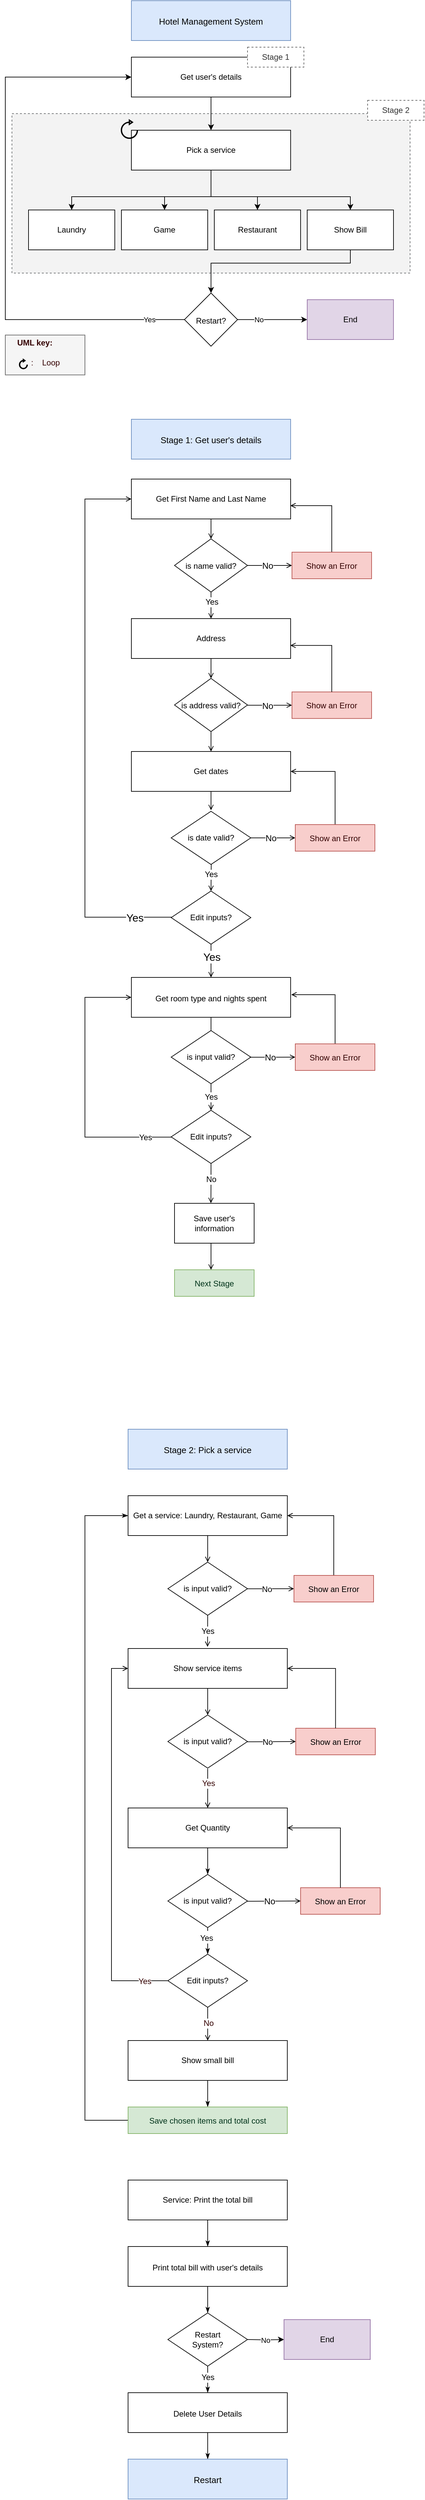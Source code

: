 <mxfile version="20.7.4" type="device" pages="3"><diagram id="noBiFy3wOc1JuXyiB70l" name="Page-1"><mxGraphModel dx="2220" dy="1468" grid="1" gridSize="10" guides="1" tooltips="1" connect="1" arrows="1" fold="1" page="1" pageScale="1" pageWidth="850" pageHeight="1100" math="0" shadow="0"><root><mxCell id="0"/><mxCell id="1" parent="0"/><mxCell id="cH7AWFVXMHexku1K2pnK-41" value="" style="rounded=0;whiteSpace=wrap;html=1;fontSize=16;dashed=1;fillColor=#eeeeee;strokeWidth=1;perimeterSpacing=2;strokeColor=#36393d;opacity=70;" parent="1" vertex="1"><mxGeometry x="130" y="240" width="600" height="240" as="geometry"/></mxCell><mxCell id="cH7AWFVXMHexku1K2pnK-3" value="" style="edgeStyle=orthogonalEdgeStyle;rounded=0;orthogonalLoop=1;jettySize=auto;html=1;" parent="1" source="cH7AWFVXMHexku1K2pnK-1" target="cH7AWFVXMHexku1K2pnK-2" edge="1"><mxGeometry relative="1" as="geometry"/></mxCell><mxCell id="cH7AWFVXMHexku1K2pnK-1" value="Get user's details" style="whiteSpace=wrap;html=1;rounded=1;arcSize=0;" parent="1" vertex="1"><mxGeometry x="310" y="155" width="240" height="60" as="geometry"/></mxCell><mxCell id="cH7AWFVXMHexku1K2pnK-8" value="" style="edgeStyle=orthogonalEdgeStyle;rounded=0;orthogonalLoop=1;jettySize=auto;html=1;" parent="1" source="cH7AWFVXMHexku1K2pnK-2" target="cH7AWFVXMHexku1K2pnK-6" edge="1"><mxGeometry relative="1" as="geometry"><Array as="points"><mxPoint x="430" y="365"/><mxPoint x="500" y="365"/></Array></mxGeometry></mxCell><mxCell id="cH7AWFVXMHexku1K2pnK-9" style="edgeStyle=orthogonalEdgeStyle;rounded=0;orthogonalLoop=1;jettySize=auto;html=1;entryX=0.5;entryY=0;entryDx=0;entryDy=0;" parent="1" source="cH7AWFVXMHexku1K2pnK-2" target="cH7AWFVXMHexku1K2pnK-5" edge="1"><mxGeometry relative="1" as="geometry"><Array as="points"><mxPoint x="430" y="365"/><mxPoint x="360" y="365"/></Array></mxGeometry></mxCell><mxCell id="cH7AWFVXMHexku1K2pnK-10" style="edgeStyle=orthogonalEdgeStyle;rounded=0;orthogonalLoop=1;jettySize=auto;html=1;" parent="1" source="cH7AWFVXMHexku1K2pnK-2" target="cH7AWFVXMHexku1K2pnK-4" edge="1"><mxGeometry relative="1" as="geometry"><Array as="points"><mxPoint x="430" y="365"/><mxPoint x="220" y="365"/></Array></mxGeometry></mxCell><mxCell id="cH7AWFVXMHexku1K2pnK-11" style="edgeStyle=orthogonalEdgeStyle;rounded=0;orthogonalLoop=1;jettySize=auto;html=1;entryX=0.5;entryY=0;entryDx=0;entryDy=0;" parent="1" source="cH7AWFVXMHexku1K2pnK-2" target="cH7AWFVXMHexku1K2pnK-7" edge="1"><mxGeometry relative="1" as="geometry"><Array as="points"><mxPoint x="430" y="365"/><mxPoint x="640" y="365"/></Array></mxGeometry></mxCell><mxCell id="cH7AWFVXMHexku1K2pnK-2" value="Pick a service" style="whiteSpace=wrap;html=1;rounded=1;arcSize=0;" parent="1" vertex="1"><mxGeometry x="310" y="265" width="240" height="60" as="geometry"/></mxCell><mxCell id="cH7AWFVXMHexku1K2pnK-4" value="Laundry" style="whiteSpace=wrap;html=1;rounded=1;arcSize=0;" parent="1" vertex="1"><mxGeometry x="155" y="385" width="130" height="60" as="geometry"/></mxCell><mxCell id="cH7AWFVXMHexku1K2pnK-5" value="Game" style="whiteSpace=wrap;html=1;rounded=1;arcSize=0;" parent="1" vertex="1"><mxGeometry x="295" y="385" width="130" height="60" as="geometry"/></mxCell><mxCell id="cH7AWFVXMHexku1K2pnK-6" value="Restaurant" style="whiteSpace=wrap;html=1;rounded=1;arcSize=0;" parent="1" vertex="1"><mxGeometry x="435" y="385" width="130" height="60" as="geometry"/></mxCell><mxCell id="cH7AWFVXMHexku1K2pnK-7" value="Show Bill" style="whiteSpace=wrap;html=1;rounded=1;arcSize=0;" parent="1" vertex="1"><mxGeometry x="575" y="385" width="130" height="60" as="geometry"/></mxCell><mxCell id="cH7AWFVXMHexku1K2pnK-22" style="edgeStyle=orthogonalEdgeStyle;rounded=0;orthogonalLoop=1;jettySize=auto;html=1;exitX=0.5;exitY=1;exitDx=0;exitDy=0;entryX=0.5;entryY=0;entryDx=0;entryDy=0;" parent="1" source="cH7AWFVXMHexku1K2pnK-7" target="cH7AWFVXMHexku1K2pnK-23" edge="1"><mxGeometry relative="1" as="geometry"><mxPoint x="640" y="465" as="sourcePoint"/><mxPoint x="430" y="485" as="targetPoint"/><Array as="points"><mxPoint x="640" y="465"/><mxPoint x="430" y="465"/></Array></mxGeometry></mxCell><mxCell id="cH7AWFVXMHexku1K2pnK-29" style="edgeStyle=orthogonalEdgeStyle;rounded=0;orthogonalLoop=1;jettySize=auto;html=1;entryX=0;entryY=0.5;entryDx=0;entryDy=0;" parent="1" source="cH7AWFVXMHexku1K2pnK-23" target="cH7AWFVXMHexku1K2pnK-1" edge="1"><mxGeometry relative="1" as="geometry"><Array as="points"><mxPoint x="120" y="550"/><mxPoint x="120" y="185"/></Array></mxGeometry></mxCell><mxCell id="cH7AWFVXMHexku1K2pnK-30" value="Yes" style="edgeLabel;html=1;align=center;verticalAlign=middle;resizable=0;points=[];" parent="cH7AWFVXMHexku1K2pnK-29" vertex="1" connectable="0"><mxGeometry x="-0.743" relative="1" as="geometry"><mxPoint x="53" as="offset"/></mxGeometry></mxCell><mxCell id="cH7AWFVXMHexku1K2pnK-31" style="edgeStyle=orthogonalEdgeStyle;rounded=0;orthogonalLoop=1;jettySize=auto;html=1;entryX=0;entryY=0.5;entryDx=0;entryDy=0;" parent="1" source="cH7AWFVXMHexku1K2pnK-23" target="cH7AWFVXMHexku1K2pnK-32" edge="1"><mxGeometry relative="1" as="geometry"><mxPoint x="540" y="525" as="targetPoint"/></mxGeometry></mxCell><mxCell id="cH7AWFVXMHexku1K2pnK-33" value="No" style="edgeLabel;html=1;align=center;verticalAlign=middle;resizable=0;points=[];" parent="cH7AWFVXMHexku1K2pnK-31" vertex="1" connectable="0"><mxGeometry x="-0.4" y="1" relative="1" as="geometry"><mxPoint y="1" as="offset"/></mxGeometry></mxCell><mxCell id="cH7AWFVXMHexku1K2pnK-23" value="&lt;span style=&quot;font-size: 12px;&quot;&gt;Restart?&lt;/span&gt;" style="rhombus;whiteSpace=wrap;html=1;fontSize=16;" parent="1" vertex="1"><mxGeometry x="390" y="510" width="80" height="80" as="geometry"/></mxCell><mxCell id="cH7AWFVXMHexku1K2pnK-32" value="End" style="whiteSpace=wrap;html=1;rounded=1;arcSize=0;fillColor=#e1d5e7;strokeColor=#9673a6;" parent="1" vertex="1"><mxGeometry x="575" y="520" width="130" height="60" as="geometry"/></mxCell><mxCell id="cH7AWFVXMHexku1K2pnK-39" value="&lt;font style=&quot;font-size: 13px;&quot;&gt;Hotel Management System&lt;/font&gt;" style="rounded=0;whiteSpace=wrap;html=1;fontSize=16;fillColor=#dae8fc;strokeColor=#6c8ebf;" parent="1" vertex="1"><mxGeometry x="310" y="70" width="240" height="60" as="geometry"/></mxCell><mxCell id="cH7AWFVXMHexku1K2pnK-42" value="" style="html=1;verticalLabelPosition=bottom;align=center;labelBackgroundColor=#ffffff;verticalAlign=top;strokeWidth=2;strokeColor=#000000;shadow=0;dashed=0;shape=mxgraph.ios7.icons.reload;fontSize=16;" parent="1" vertex="1"><mxGeometry x="295" y="250" width="24" height="27" as="geometry"/></mxCell><mxCell id="cH7AWFVXMHexku1K2pnK-46" value="&lt;font style=&quot;font-size: 13px;&quot;&gt;Stage 1: Get user's details&lt;/font&gt;" style="rounded=0;whiteSpace=wrap;html=1;fontSize=16;fillColor=#dae8fc;strokeColor=#6c8ebf;" parent="1" vertex="1"><mxGeometry x="310" y="700" width="240" height="60" as="geometry"/></mxCell><mxCell id="cH7AWFVXMHexku1K2pnK-48" style="edgeStyle=elbowEdgeStyle;rounded=0;orthogonalLoop=1;jettySize=auto;html=1;fontSize=13;endArrow=open;sourcePerimeterSpacing=8;targetPerimeterSpacing=8;exitX=0.5;exitY=1;exitDx=0;exitDy=0;entryX=0.5;entryY=0;entryDx=0;entryDy=0;" parent="1" source="cH7AWFVXMHexku1K2pnK-47" target="cH7AWFVXMHexku1K2pnK-49" edge="1"><mxGeometry relative="1" as="geometry"><mxPoint x="430" y="900" as="targetPoint"/></mxGeometry></mxCell><mxCell id="cH7AWFVXMHexku1K2pnK-47" value="Get First Name and Last Name" style="whiteSpace=wrap;html=1;rounded=1;arcSize=0;" parent="1" vertex="1"><mxGeometry x="310" y="790" width="240" height="60" as="geometry"/></mxCell><mxCell id="cH7AWFVXMHexku1K2pnK-51" value="" style="edgeStyle=elbowEdgeStyle;rounded=0;orthogonalLoop=1;jettySize=auto;html=1;fontSize=13;endArrow=open;sourcePerimeterSpacing=8;targetPerimeterSpacing=8;exitX=1;exitY=0.5;exitDx=0;exitDy=0;entryX=0;entryY=0.5;entryDx=0;entryDy=0;" parent="1" source="cH7AWFVXMHexku1K2pnK-49" target="cH7AWFVXMHexku1K2pnK-50" edge="1"><mxGeometry relative="1" as="geometry"/></mxCell><mxCell id="cH7AWFVXMHexku1K2pnK-53" value="No" style="edgeLabel;html=1;align=center;verticalAlign=middle;resizable=0;points=[];fontSize=13;" parent="cH7AWFVXMHexku1K2pnK-51" vertex="1" connectable="0"><mxGeometry x="-0.387" y="1" relative="1" as="geometry"><mxPoint x="9" y="1" as="offset"/></mxGeometry></mxCell><mxCell id="MAX-ZRn-xti0vULISMVj-11" style="edgeStyle=elbowEdgeStyle;rounded=0;orthogonalLoop=1;jettySize=auto;elbow=vertical;html=1;entryX=0.5;entryY=0;entryDx=0;entryDy=0;shadow=0;strokeColor=default;fontSize=12;fontColor=#000000;endArrow=open;sourcePerimeterSpacing=8;targetPerimeterSpacing=8;exitX=0.5;exitY=0.75;exitDx=0;exitDy=0;exitPerimeter=0;" parent="1" source="cH7AWFVXMHexku1K2pnK-49" target="MAX-ZRn-xti0vULISMVj-6" edge="1"><mxGeometry relative="1" as="geometry"/></mxCell><mxCell id="MAX-ZRn-xti0vULISMVj-12" value="Yes" style="edgeLabel;html=1;align=center;verticalAlign=middle;resizable=0;points=[];fontSize=12;fontColor=#000000;" parent="MAX-ZRn-xti0vULISMVj-11" vertex="1" connectable="0"><mxGeometry x="0.173" y="1" relative="1" as="geometry"><mxPoint as="offset"/></mxGeometry></mxCell><mxCell id="cH7AWFVXMHexku1K2pnK-49" value="&lt;font style=&quot;font-size: 12px;&quot;&gt;is name valid?&lt;/font&gt;" style="rhombus;whiteSpace=wrap;html=1;strokeColor=#000000;strokeWidth=1;fontSize=13;" parent="1" vertex="1"><mxGeometry x="375" y="880" width="110" height="80" as="geometry"/></mxCell><mxCell id="3UcMdatL1dbNNVuchRci-6" style="edgeStyle=elbowEdgeStyle;rounded=0;orthogonalLoop=1;jettySize=auto;html=1;fontSize=12;endArrow=open;sourcePerimeterSpacing=8;targetPerimeterSpacing=8;exitX=0.5;exitY=0;exitDx=0;exitDy=0;entryX=0.998;entryY=0.661;entryDx=0;entryDy=0;entryPerimeter=0;elbow=vertical;" parent="1" source="cH7AWFVXMHexku1K2pnK-50" target="cH7AWFVXMHexku1K2pnK-47" edge="1"><mxGeometry relative="1" as="geometry"><mxPoint x="550" y="810" as="targetPoint"/><Array as="points"><mxPoint x="580" y="830"/></Array></mxGeometry></mxCell><mxCell id="cH7AWFVXMHexku1K2pnK-50" value="&lt;span style=&quot;font-size: 12px;&quot;&gt;&lt;font color=&quot;#330000&quot;&gt;Show an Error&lt;/font&gt;&lt;/span&gt;" style="whiteSpace=wrap;html=1;fontSize=13;strokeColor=#b85450;strokeWidth=1;fillColor=#f8cecc;" parent="1" vertex="1"><mxGeometry x="552" y="900" width="120" height="40" as="geometry"/></mxCell><mxCell id="cH7AWFVXMHexku1K2pnK-59" value="" style="edgeStyle=elbowEdgeStyle;rounded=0;orthogonalLoop=1;jettySize=auto;html=1;fontSize=13;endArrow=open;sourcePerimeterSpacing=8;targetPerimeterSpacing=8;exitX=0.5;exitY=1;exitDx=0;exitDy=0;entryX=0.504;entryY=-0.021;entryDx=0;entryDy=0;entryPerimeter=0;" parent="1" source="cH7AWFVXMHexku1K2pnK-57" target="cH7AWFVXMHexku1K2pnK-62" edge="1"><mxGeometry relative="1" as="geometry"><mxPoint x="430" y="1280" as="targetPoint"/></mxGeometry></mxCell><mxCell id="cH7AWFVXMHexku1K2pnK-57" value="Get dates" style="whiteSpace=wrap;html=1;rounded=1;arcSize=0;" parent="1" vertex="1"><mxGeometry x="310" y="1200" width="240" height="60" as="geometry"/></mxCell><mxCell id="cH7AWFVXMHexku1K2pnK-77" value="" style="edgeStyle=elbowEdgeStyle;rounded=0;orthogonalLoop=1;jettySize=auto;html=1;fontSize=12;endArrow=open;sourcePerimeterSpacing=8;targetPerimeterSpacing=8;exitX=0.503;exitY=0.982;exitDx=0;exitDy=0;exitPerimeter=0;" parent="1" source="cH7AWFVXMHexku1K2pnK-62" edge="1"><mxGeometry relative="1" as="geometry"><mxPoint x="430" y="1410" as="targetPoint"/></mxGeometry></mxCell><mxCell id="cH7AWFVXMHexku1K2pnK-78" value="Yes" style="edgeLabel;html=1;align=center;verticalAlign=middle;resizable=0;points=[];fontSize=12;" parent="cH7AWFVXMHexku1K2pnK-77" vertex="1" connectable="0"><mxGeometry x="-0.451" y="1" relative="1" as="geometry"><mxPoint x="-1" y="5" as="offset"/></mxGeometry></mxCell><mxCell id="cH7AWFVXMHexku1K2pnK-62" value="is date valid?" style="rhombus;whiteSpace=wrap;html=1;strokeColor=#000000;strokeWidth=1;fontSize=12;" parent="1" vertex="1"><mxGeometry x="370" y="1290" width="120" height="80" as="geometry"/></mxCell><mxCell id="cH7AWFVXMHexku1K2pnK-64" value="" style="edgeStyle=elbowEdgeStyle;rounded=0;orthogonalLoop=1;jettySize=auto;html=1;fontSize=13;endArrow=open;sourcePerimeterSpacing=8;targetPerimeterSpacing=8;exitX=1;exitY=0.5;exitDx=0;exitDy=0;entryX=0;entryY=0.5;entryDx=0;entryDy=0;" parent="1" source="cH7AWFVXMHexku1K2pnK-62" edge="1"><mxGeometry relative="1" as="geometry"><mxPoint x="490" y="1330" as="sourcePoint"/><mxPoint x="557.0" y="1330" as="targetPoint"/></mxGeometry></mxCell><mxCell id="cH7AWFVXMHexku1K2pnK-65" value="No" style="edgeLabel;html=1;align=center;verticalAlign=middle;resizable=0;points=[];fontSize=13;" parent="cH7AWFVXMHexku1K2pnK-64" vertex="1" connectable="0"><mxGeometry x="-0.387" y="1" relative="1" as="geometry"><mxPoint x="9" y="1" as="offset"/></mxGeometry></mxCell><mxCell id="cH7AWFVXMHexku1K2pnK-74" style="edgeStyle=elbowEdgeStyle;rounded=0;orthogonalLoop=1;jettySize=auto;html=1;entryX=1;entryY=0.5;entryDx=0;entryDy=0;fontSize=12;endArrow=open;sourcePerimeterSpacing=8;targetPerimeterSpacing=8;exitX=0.5;exitY=0;exitDx=0;exitDy=0;elbow=vertical;" parent="1" source="cH7AWFVXMHexku1K2pnK-66" target="cH7AWFVXMHexku1K2pnK-57" edge="1"><mxGeometry relative="1" as="geometry"><mxPoint x="612.72" y="1289.56" as="sourcePoint"/><mxPoint x="550" y="1217" as="targetPoint"/><Array as="points"><mxPoint x="590" y="1230"/></Array></mxGeometry></mxCell><mxCell id="cH7AWFVXMHexku1K2pnK-66" value="&lt;span style=&quot;font-size: 12px;&quot;&gt;&lt;font color=&quot;#330000&quot;&gt;Show an Error&lt;/font&gt;&lt;/span&gt;" style="whiteSpace=wrap;html=1;fontSize=13;strokeColor=#b85450;strokeWidth=1;fillColor=#f8cecc;" parent="1" vertex="1"><mxGeometry x="557" y="1310" width="120" height="40" as="geometry"/></mxCell><mxCell id="3UcMdatL1dbNNVuchRci-3" value="Yes" style="edgeStyle=none;curved=1;rounded=0;orthogonalLoop=1;jettySize=auto;html=1;fontSize=12;endArrow=open;targetPerimeterSpacing=8;exitX=0.5;exitY=1;exitDx=0;exitDy=0;startArrow=none;" parent="1" edge="1"><mxGeometry relative="1" as="geometry"><mxPoint x="430" y="1740" as="targetPoint"/><mxPoint x="430" y="1700" as="sourcePoint"/></mxGeometry></mxCell><mxCell id="cH7AWFVXMHexku1K2pnK-76" value="&lt;font style=&quot;font-size: 12px;&quot;&gt;Get room type and&amp;nbsp;&lt;/font&gt;&lt;span style=&quot;font-size: 12px;&quot;&gt;nights spent&lt;/span&gt;" style="whiteSpace=wrap;html=1;strokeColor=#000000;strokeWidth=1;fontSize=16;" parent="1" vertex="1"><mxGeometry x="310" y="1540" width="240" height="60" as="geometry"/></mxCell><mxCell id="3UcMdatL1dbNNVuchRci-4" style="edgeStyle=orthogonalEdgeStyle;rounded=0;orthogonalLoop=1;jettySize=auto;html=1;fontSize=12;endArrow=open;sourcePerimeterSpacing=8;targetPerimeterSpacing=8;entryX=0;entryY=0.5;entryDx=0;entryDy=0;exitX=0.016;exitY=0.505;exitDx=0;exitDy=0;exitPerimeter=0;" parent="1" source="3UcMdatL1dbNNVuchRci-1" target="cH7AWFVXMHexku1K2pnK-76" edge="1"><mxGeometry relative="1" as="geometry"><mxPoint x="310" y="930" as="targetPoint"/><Array as="points"><mxPoint x="240" y="1780"/><mxPoint x="240" y="1570"/></Array></mxGeometry></mxCell><mxCell id="3UcMdatL1dbNNVuchRci-5" value="Yes" style="edgeLabel;html=1;align=center;verticalAlign=middle;resizable=0;points=[];fontSize=12;" parent="3UcMdatL1dbNNVuchRci-4" vertex="1" connectable="0"><mxGeometry x="-0.881" y="-2" relative="1" as="geometry"><mxPoint x="-17" y="2" as="offset"/></mxGeometry></mxCell><mxCell id="MAX-ZRn-xti0vULISMVj-1" style="edgeStyle=elbowEdgeStyle;rounded=0;orthogonalLoop=1;jettySize=auto;elbow=vertical;html=1;fontSize=12;fontColor=#000000;endArrow=open;sourcePerimeterSpacing=8;targetPerimeterSpacing=8;exitX=0.5;exitY=1;exitDx=0;exitDy=0;entryX=0.457;entryY=-0.005;entryDx=0;entryDy=0;entryPerimeter=0;" parent="1" source="3UcMdatL1dbNNVuchRci-1" target="MAX-ZRn-xti0vULISMVj-3" edge="1"><mxGeometry relative="1" as="geometry"><mxPoint x="430" y="1710" as="targetPoint"/></mxGeometry></mxCell><mxCell id="MAX-ZRn-xti0vULISMVj-4" value="No" style="edgeLabel;html=1;align=center;verticalAlign=middle;resizable=0;points=[];fontSize=12;fontColor=#000000;" parent="MAX-ZRn-xti0vULISMVj-1" vertex="1" connectable="0"><mxGeometry x="-0.201" relative="1" as="geometry"><mxPoint as="offset"/></mxGeometry></mxCell><mxCell id="3UcMdatL1dbNNVuchRci-1" value="Edit inputs?" style="rhombus;whiteSpace=wrap;html=1;strokeColor=#000000;strokeWidth=1;fontSize=12;" parent="1" vertex="1"><mxGeometry x="370" y="1740" width="120" height="80" as="geometry"/></mxCell><mxCell id="3UcMdatL1dbNNVuchRci-7" value="&lt;font style=&quot;font-size: 13px;&quot;&gt;Stage 2: Pick a service&lt;/font&gt;" style="rounded=0;whiteSpace=wrap;html=1;fontSize=16;fillColor=#dae8fc;strokeColor=#6c8ebf;" parent="1" vertex="1"><mxGeometry x="305" y="2220" width="240" height="60" as="geometry"/></mxCell><mxCell id="3UcMdatL1dbNNVuchRci-32" style="edgeStyle=elbowEdgeStyle;rounded=0;orthogonalLoop=1;jettySize=auto;elbow=vertical;html=1;entryX=0.5;entryY=0;entryDx=0;entryDy=0;fontSize=12;fontColor=#330000;endArrow=open;sourcePerimeterSpacing=8;targetPerimeterSpacing=8;exitX=0.5;exitY=0.5;exitDx=0;exitDy=0;exitPerimeter=0;" parent="1" source="3UcMdatL1dbNNVuchRci-8" target="3UcMdatL1dbNNVuchRci-29" edge="1"><mxGeometry relative="1" as="geometry"/></mxCell><mxCell id="3UcMdatL1dbNNVuchRci-8" value="Get a service: Laundry, Restaurant, Game" style="whiteSpace=wrap;html=1;rounded=1;arcSize=0;" parent="1" vertex="1"><mxGeometry x="305" y="2320" width="240" height="60" as="geometry"/></mxCell><mxCell id="3UcMdatL1dbNNVuchRci-12" value="" style="edgeStyle=elbowEdgeStyle;rounded=0;orthogonalLoop=1;jettySize=auto;html=1;fontSize=13;endArrow=open;sourcePerimeterSpacing=8;targetPerimeterSpacing=8;entryX=0;entryY=0.5;entryDx=0;entryDy=0;elbow=vertical;exitX=0.979;exitY=0.502;exitDx=0;exitDy=0;exitPerimeter=0;" parent="1" source="3UcMdatL1dbNNVuchRci-29" target="3UcMdatL1dbNNVuchRci-14" edge="1"><mxGeometry relative="1" as="geometry"><mxPoint x="500" y="2460" as="sourcePoint"/></mxGeometry></mxCell><mxCell id="3UcMdatL1dbNNVuchRci-13" value="&lt;font style=&quot;font-size: 12px;&quot;&gt;No&lt;/font&gt;" style="edgeLabel;html=1;align=center;verticalAlign=middle;resizable=0;points=[];fontSize=13;" parent="3UcMdatL1dbNNVuchRci-12" vertex="1" connectable="0"><mxGeometry x="-0.387" y="1" relative="1" as="geometry"><mxPoint x="9" y="1" as="offset"/></mxGeometry></mxCell><mxCell id="3UcMdatL1dbNNVuchRci-15" style="edgeStyle=elbowEdgeStyle;rounded=0;orthogonalLoop=1;jettySize=auto;html=1;fontSize=12;endArrow=open;sourcePerimeterSpacing=8;targetPerimeterSpacing=8;elbow=vertical;entryX=1;entryY=0.5;entryDx=0;entryDy=0;exitX=0.5;exitY=0;exitDx=0;exitDy=0;" parent="1" source="3UcMdatL1dbNNVuchRci-14" edge="1"><mxGeometry relative="1" as="geometry"><mxPoint x="545" y="2350" as="targetPoint"/><Array as="points"><mxPoint x="600" y="2350"/><mxPoint x="627" y="2350"/></Array></mxGeometry></mxCell><mxCell id="3UcMdatL1dbNNVuchRci-14" value="&lt;span style=&quot;font-size: 12px;&quot;&gt;Show an Error&lt;/span&gt;" style="whiteSpace=wrap;html=1;fontSize=13;strokeColor=#b85450;strokeWidth=1;fillColor=#f8cecc;" parent="1" vertex="1"><mxGeometry x="555" y="2440" width="120" height="40" as="geometry"/></mxCell><mxCell id="3UcMdatL1dbNNVuchRci-20" value="is input valid?" style="rhombus;whiteSpace=wrap;html=1;strokeColor=#000000;strokeWidth=1;fontSize=12;" parent="1" vertex="1"><mxGeometry x="370" y="1620" width="120" height="80" as="geometry"/></mxCell><mxCell id="3UcMdatL1dbNNVuchRci-21" value="" style="edgeStyle=none;curved=1;rounded=0;orthogonalLoop=1;jettySize=auto;html=1;entryX=0.5;entryY=0;entryDx=0;entryDy=0;fontSize=12;endArrow=none;sourcePerimeterSpacing=8;exitX=0.5;exitY=1;exitDx=0;exitDy=0;" parent="1" source="cH7AWFVXMHexku1K2pnK-76" edge="1"><mxGeometry relative="1" as="geometry"><mxPoint x="430" y="1600" as="sourcePoint"/><mxPoint x="430" y="1620" as="targetPoint"/></mxGeometry></mxCell><mxCell id="3UcMdatL1dbNNVuchRci-22" value="" style="edgeStyle=elbowEdgeStyle;rounded=0;orthogonalLoop=1;jettySize=auto;html=1;fontSize=13;endArrow=open;sourcePerimeterSpacing=8;targetPerimeterSpacing=8;exitX=0.986;exitY=0.501;exitDx=0;exitDy=0;entryX=0;entryY=0.5;entryDx=0;entryDy=0;exitPerimeter=0;" parent="1" edge="1"><mxGeometry relative="1" as="geometry"><mxPoint x="488.32" y="1660.08" as="sourcePoint"/><mxPoint x="557" y="1660" as="targetPoint"/></mxGeometry></mxCell><mxCell id="3UcMdatL1dbNNVuchRci-23" value="No" style="edgeLabel;html=1;align=center;verticalAlign=middle;resizable=0;points=[];fontSize=13;" parent="3UcMdatL1dbNNVuchRci-22" vertex="1" connectable="0"><mxGeometry x="-0.387" y="1" relative="1" as="geometry"><mxPoint x="9" y="1" as="offset"/></mxGeometry></mxCell><mxCell id="3UcMdatL1dbNNVuchRci-24" style="edgeStyle=elbowEdgeStyle;rounded=0;orthogonalLoop=1;jettySize=auto;html=1;entryX=1.004;entryY=0.427;entryDx=0;entryDy=0;fontSize=12;endArrow=open;sourcePerimeterSpacing=8;targetPerimeterSpacing=8;exitX=0.5;exitY=0;exitDx=0;exitDy=0;elbow=vertical;entryPerimeter=0;" parent="1" source="3UcMdatL1dbNNVuchRci-25" target="cH7AWFVXMHexku1K2pnK-76" edge="1"><mxGeometry relative="1" as="geometry"><mxPoint x="612.72" y="1619.56" as="sourcePoint"/><mxPoint x="550" y="1560" as="targetPoint"/><Array as="points"><mxPoint x="570" y="1566"/><mxPoint x="570" y="1560"/><mxPoint x="590" y="1560"/></Array></mxGeometry></mxCell><mxCell id="3UcMdatL1dbNNVuchRci-25" value="&lt;span style=&quot;font-size: 12px;&quot;&gt;&lt;font color=&quot;#330000&quot;&gt;Show an Error&lt;/font&gt;&lt;/span&gt;" style="whiteSpace=wrap;html=1;fontSize=13;strokeColor=#b85450;strokeWidth=1;fillColor=#f8cecc;" parent="1" vertex="1"><mxGeometry x="557" y="1640" width="120" height="40" as="geometry"/></mxCell><mxCell id="3UcMdatL1dbNNVuchRci-28" value="&lt;span style=&quot;font-size: 12px;&quot;&gt;&lt;font color=&quot;#00331a&quot;&gt;Next Stage&lt;/font&gt;&lt;/span&gt;" style="whiteSpace=wrap;html=1;fontSize=13;strokeColor=#82b366;strokeWidth=1;fillColor=#d5e8d4;" parent="1" vertex="1"><mxGeometry x="375" y="1980" width="120" height="40" as="geometry"/></mxCell><mxCell id="3UcMdatL1dbNNVuchRci-29" value="is input valid?" style="rhombus;whiteSpace=wrap;html=1;strokeColor=#000000;strokeWidth=1;fontSize=12;" parent="1" vertex="1"><mxGeometry x="365" y="2420" width="120" height="80" as="geometry"/></mxCell><mxCell id="3UcMdatL1dbNNVuchRci-30" value="Yes" style="edgeStyle=none;curved=1;rounded=0;orthogonalLoop=1;jettySize=auto;html=1;entryX=0.499;entryY=-0.041;entryDx=0;entryDy=0;fontSize=12;endArrow=open;targetPerimeterSpacing=8;exitX=0.5;exitY=1;exitDx=0;exitDy=0;startArrow=none;entryPerimeter=0;" parent="1" source="3UcMdatL1dbNNVuchRci-29" target="3UcMdatL1dbNNVuchRci-40" edge="1"><mxGeometry relative="1" as="geometry"><mxPoint x="425" y="2500" as="sourcePoint"/><mxPoint x="425" y="2550" as="targetPoint"/></mxGeometry></mxCell><mxCell id="3UcMdatL1dbNNVuchRci-45" style="edgeStyle=elbowEdgeStyle;rounded=0;orthogonalLoop=1;jettySize=auto;elbow=vertical;html=1;entryX=0.5;entryY=0;entryDx=0;entryDy=0;fontSize=12;fontColor=#330000;endArrow=open;sourcePerimeterSpacing=8;targetPerimeterSpacing=8;exitX=0.5;exitY=0.667;exitDx=0;exitDy=0;exitPerimeter=0;" parent="1" source="3UcMdatL1dbNNVuchRci-40" target="3UcMdatL1dbNNVuchRci-41" edge="1"><mxGeometry relative="1" as="geometry"/></mxCell><mxCell id="3UcMdatL1dbNNVuchRci-40" value="Show service items" style="whiteSpace=wrap;html=1;rounded=1;arcSize=0;" parent="1" vertex="1"><mxGeometry x="305" y="2550" width="240" height="60" as="geometry"/></mxCell><mxCell id="3UcMdatL1dbNNVuchRci-61" style="edgeStyle=elbowEdgeStyle;rounded=0;orthogonalLoop=1;jettySize=auto;elbow=vertical;html=1;fontSize=12;fontColor=#330000;endArrow=open;sourcePerimeterSpacing=8;targetPerimeterSpacing=8;exitX=0.5;exitY=1.012;exitDx=0;exitDy=0;exitPerimeter=0;" parent="1" source="3UcMdatL1dbNNVuchRci-41" edge="1"><mxGeometry relative="1" as="geometry"><mxPoint x="425" y="2790" as="targetPoint"/></mxGeometry></mxCell><mxCell id="3UcMdatL1dbNNVuchRci-62" value="Yes" style="edgeLabel;html=1;align=center;verticalAlign=middle;resizable=0;points=[];fontSize=12;fontColor=#330000;" parent="3UcMdatL1dbNNVuchRci-61" vertex="1" connectable="0"><mxGeometry x="-0.264" y="1" relative="1" as="geometry"><mxPoint as="offset"/></mxGeometry></mxCell><mxCell id="3UcMdatL1dbNNVuchRci-41" value="is input valid?" style="rhombus;whiteSpace=wrap;html=1;strokeColor=#000000;strokeWidth=1;fontSize=12;" parent="1" vertex="1"><mxGeometry x="365" y="2650" width="120" height="80" as="geometry"/></mxCell><mxCell id="3UcMdatL1dbNNVuchRci-46" value="&lt;span style=&quot;font-size: 12px;&quot;&gt;Show an Error&lt;/span&gt;" style="whiteSpace=wrap;html=1;fontSize=13;strokeColor=#b85450;strokeWidth=1;fillColor=#f8cecc;" parent="1" vertex="1"><mxGeometry x="557.68" y="2670" width="120" height="40" as="geometry"/></mxCell><mxCell id="3UcMdatL1dbNNVuchRci-47" value="" style="edgeStyle=elbowEdgeStyle;rounded=0;orthogonalLoop=1;jettySize=auto;html=1;fontSize=13;endArrow=open;sourcePerimeterSpacing=8;targetPerimeterSpacing=8;entryX=0;entryY=0.5;entryDx=0;entryDy=0;elbow=vertical;exitX=0.992;exitY=0.505;exitDx=0;exitDy=0;exitPerimeter=0;" parent="1" source="3UcMdatL1dbNNVuchRci-41" target="3UcMdatL1dbNNVuchRci-46" edge="1"><mxGeometry relative="1" as="geometry"><mxPoint x="485.16" y="2690.16" as="sourcePoint"/></mxGeometry></mxCell><mxCell id="3UcMdatL1dbNNVuchRci-48" value="&lt;font style=&quot;font-size: 12px;&quot;&gt;No&lt;/font&gt;" style="edgeLabel;html=1;align=center;verticalAlign=middle;resizable=0;points=[];fontSize=13;" parent="3UcMdatL1dbNNVuchRci-47" vertex="1" connectable="0"><mxGeometry x="-0.387" y="1" relative="1" as="geometry"><mxPoint x="9" y="1" as="offset"/></mxGeometry></mxCell><mxCell id="3UcMdatL1dbNNVuchRci-49" style="edgeStyle=elbowEdgeStyle;rounded=0;orthogonalLoop=1;jettySize=auto;html=1;fontSize=12;endArrow=open;sourcePerimeterSpacing=8;targetPerimeterSpacing=8;elbow=vertical;entryX=1;entryY=0.5;entryDx=0;entryDy=0;exitX=0.5;exitY=0;exitDx=0;exitDy=0;" parent="1" source="3UcMdatL1dbNNVuchRci-46" target="3UcMdatL1dbNNVuchRci-40" edge="1"><mxGeometry relative="1" as="geometry"><mxPoint x="547.68" y="2580" as="targetPoint"/><Array as="points"><mxPoint x="602.68" y="2580"/><mxPoint x="629.68" y="2580"/></Array></mxGeometry></mxCell><mxCell id="3UcMdatL1dbNNVuchRci-50" value="Stage 1" style="whiteSpace=wrap;html=1;fontSize=12;dashed=1;fillColor=#FFFFFF;strokeColor=#666666;fontColor=#333333;" parent="1" vertex="1"><mxGeometry x="485" y="140" width="85" height="30" as="geometry"/></mxCell><mxCell id="3UcMdatL1dbNNVuchRci-51" value="Stage 2" style="whiteSpace=wrap;html=1;fontSize=12;dashed=1;fillColor=#FFFFFF;strokeColor=#666666;fontColor=#333333;gradientColor=none;" parent="1" vertex="1"><mxGeometry x="666" y="220" width="85" height="30" as="geometry"/></mxCell><mxCell id="3UcMdatL1dbNNVuchRci-59" value="" style="group" parent="1" vertex="1" connectable="0"><mxGeometry x="120" y="570" width="120" height="63.25" as="geometry"/></mxCell><mxCell id="3UcMdatL1dbNNVuchRci-56" value="" style="rounded=0;whiteSpace=wrap;html=1;strokeColor=#666666;fontSize=12;fontColor=#333333;fillColor=#f5f5f5;" parent="3UcMdatL1dbNNVuchRci-59" vertex="1"><mxGeometry y="3.25" width="120" height="60" as="geometry"/></mxCell><mxCell id="3UcMdatL1dbNNVuchRci-54" value="&lt;b&gt;UML key:&lt;/b&gt;" style="text;html=1;align=center;verticalAlign=middle;resizable=0;points=[];autosize=1;strokeColor=none;fillColor=none;fontSize=12;fontColor=#330000;" parent="3UcMdatL1dbNNVuchRci-59" vertex="1"><mxGeometry x="4" width="80" height="30" as="geometry"/></mxCell><mxCell id="3UcMdatL1dbNNVuchRci-57" value="" style="group" parent="3UcMdatL1dbNNVuchRci-59" vertex="1" connectable="0"><mxGeometry x="21.51" y="30" width="73.49" height="30" as="geometry"/></mxCell><mxCell id="3UcMdatL1dbNNVuchRci-53" value=":&amp;nbsp; &amp;nbsp; Loop" style="text;html=1;align=center;verticalAlign=middle;resizable=0;points=[];autosize=1;strokeColor=none;fillColor=none;fontSize=12;fontColor=#330000;" parent="3UcMdatL1dbNNVuchRci-57" vertex="1"><mxGeometry x="3.49" width="70" height="30" as="geometry"/></mxCell><mxCell id="3UcMdatL1dbNNVuchRci-52" value="" style="html=1;verticalLabelPosition=bottom;align=center;labelBackgroundColor=#ffffff;verticalAlign=top;strokeWidth=2;strokeColor=#000000;shadow=0;dashed=0;shape=mxgraph.ios7.icons.reload;fontSize=16;" parent="3UcMdatL1dbNNVuchRci-57" vertex="1"><mxGeometry y="10.25" width="11.49" height="13.5" as="geometry"/></mxCell><mxCell id="3UcMdatL1dbNNVuchRci-63" style="edgeStyle=elbowEdgeStyle;rounded=0;orthogonalLoop=1;jettySize=auto;elbow=vertical;html=1;entryX=0;entryY=0.5;entryDx=0;entryDy=0;fontSize=12;fontColor=#330000;endArrow=open;sourcePerimeterSpacing=8;targetPerimeterSpacing=8;exitX=0.125;exitY=0.5;exitDx=0;exitDy=0;exitPerimeter=0;" parent="1" source="3UcMdatL1dbNNVuchRci-60" target="3UcMdatL1dbNNVuchRci-40" edge="1"><mxGeometry relative="1" as="geometry"><Array as="points"><mxPoint x="280" y="2680"/><mxPoint x="260" y="2820"/><mxPoint x="270" y="2900"/><mxPoint x="280" y="2810"/><mxPoint x="260" y="2860"/></Array><mxPoint x="305" y="2670" as="targetPoint"/></mxGeometry></mxCell><mxCell id="3UcMdatL1dbNNVuchRci-64" value="Yes" style="edgeLabel;html=1;align=center;verticalAlign=middle;resizable=0;points=[];fontSize=12;fontColor=#330000;" parent="3UcMdatL1dbNNVuchRci-63" vertex="1" connectable="0"><mxGeometry x="-0.615" relative="1" as="geometry"><mxPoint x="50" y="15" as="offset"/></mxGeometry></mxCell><mxCell id="3UcMdatL1dbNNVuchRci-66" style="edgeStyle=elbowEdgeStyle;rounded=0;orthogonalLoop=1;jettySize=auto;elbow=vertical;html=1;entryX=0.5;entryY=0;entryDx=0;entryDy=0;fontSize=12;fontColor=#330000;endArrow=open;sourcePerimeterSpacing=8;targetPerimeterSpacing=8;exitX=0.5;exitY=0.625;exitDx=0;exitDy=0;exitPerimeter=0;" parent="1" source="3UcMdatL1dbNNVuchRci-60" target="3UcMdatL1dbNNVuchRci-65" edge="1"><mxGeometry relative="1" as="geometry"/></mxCell><mxCell id="3UcMdatL1dbNNVuchRci-67" value="No" style="edgeLabel;html=1;align=center;verticalAlign=middle;resizable=0;points=[];fontSize=12;fontColor=#330000;" parent="3UcMdatL1dbNNVuchRci-66" vertex="1" connectable="0"><mxGeometry x="0.466" y="1" relative="1" as="geometry"><mxPoint y="-5" as="offset"/></mxGeometry></mxCell><mxCell id="3UcMdatL1dbNNVuchRci-60" value="Edit inputs?" style="rhombus;whiteSpace=wrap;html=1;strokeColor=#000000;strokeWidth=1;fontSize=12;" parent="1" vertex="1"><mxGeometry x="365" y="3010" width="120" height="80" as="geometry"/></mxCell><mxCell id="4RqBbQChha2MbolBspER-17" style="edgeStyle=elbowEdgeStyle;rounded=0;orthogonalLoop=1;jettySize=auto;elbow=vertical;html=1;fontSize=12;endArrow=classicThin;endFill=1;startSize=14;endSize=6;sourcePerimeterSpacing=8;targetPerimeterSpacing=8;exitX=0.5;exitY=0;exitDx=0;exitDy=0;entryX=0.5;entryY=0;entryDx=0;entryDy=0;" edge="1" parent="1" source="3UcMdatL1dbNNVuchRci-65" target="4RqBbQChha2MbolBspER-1"><mxGeometry relative="1" as="geometry"/></mxCell><mxCell id="3UcMdatL1dbNNVuchRci-65" value="Show small bill" style="whiteSpace=wrap;html=1;rounded=1;arcSize=0;" parent="1" vertex="1"><mxGeometry x="305" y="3140" width="240" height="60" as="geometry"/></mxCell><mxCell id="MAX-ZRn-xti0vULISMVj-20" style="edgeStyle=elbowEdgeStyle;rounded=0;orthogonalLoop=1;jettySize=auto;elbow=vertical;html=1;shadow=0;strokeColor=default;fontSize=12;fontColor=#000000;endArrow=open;sourcePerimeterSpacing=8;targetPerimeterSpacing=8;exitX=0.5;exitY=0.5;exitDx=0;exitDy=0;exitPerimeter=0;entryX=0.5;entryY=0;entryDx=0;entryDy=0;" parent="1" edge="1"><mxGeometry relative="1" as="geometry"><mxPoint x="430" y="1910" as="sourcePoint"/><mxPoint x="430" y="1980" as="targetPoint"/></mxGeometry></mxCell><mxCell id="MAX-ZRn-xti0vULISMVj-3" value="Save user's information" style="rounded=0;whiteSpace=wrap;html=1;strokeColor=default;fontSize=12;fontColor=#000000;fillColor=#FFFFFF;gradientColor=none;" parent="1" vertex="1"><mxGeometry x="375" y="1880" width="120" height="60" as="geometry"/></mxCell><mxCell id="MAX-ZRn-xti0vULISMVj-13" style="edgeStyle=elbowEdgeStyle;rounded=0;orthogonalLoop=1;jettySize=auto;elbow=vertical;html=1;entryX=0.5;entryY=0;entryDx=0;entryDy=0;shadow=0;strokeColor=default;fontSize=12;fontColor=#000000;endArrow=open;sourcePerimeterSpacing=8;targetPerimeterSpacing=8;exitX=0.5;exitY=0.333;exitDx=0;exitDy=0;exitPerimeter=0;" parent="1" source="MAX-ZRn-xti0vULISMVj-6" target="MAX-ZRn-xti0vULISMVj-9" edge="1"><mxGeometry relative="1" as="geometry"/></mxCell><mxCell id="MAX-ZRn-xti0vULISMVj-6" value="Address" style="whiteSpace=wrap;html=1;rounded=1;arcSize=0;" parent="1" vertex="1"><mxGeometry x="310" y="1000" width="240" height="60" as="geometry"/></mxCell><mxCell id="MAX-ZRn-xti0vULISMVj-18" style="edgeStyle=elbowEdgeStyle;rounded=0;orthogonalLoop=1;jettySize=auto;elbow=vertical;html=1;entryX=0.5;entryY=0;entryDx=0;entryDy=0;shadow=0;strokeColor=default;fontSize=12;fontColor=#000000;endArrow=open;sourcePerimeterSpacing=8;targetPerimeterSpacing=8;exitX=0.5;exitY=1;exitDx=0;exitDy=0;" parent="1" source="MAX-ZRn-xti0vULISMVj-9" target="cH7AWFVXMHexku1K2pnK-57" edge="1"><mxGeometry relative="1" as="geometry"/></mxCell><mxCell id="MAX-ZRn-xti0vULISMVj-9" value="&lt;font style=&quot;font-size: 12px;&quot;&gt;is address valid?&lt;/font&gt;" style="rhombus;whiteSpace=wrap;html=1;strokeColor=#000000;strokeWidth=1;fontSize=13;" parent="1" vertex="1"><mxGeometry x="375" y="1090" width="110" height="80" as="geometry"/></mxCell><mxCell id="MAX-ZRn-xti0vULISMVj-14" value="" style="edgeStyle=elbowEdgeStyle;rounded=0;orthogonalLoop=1;jettySize=auto;html=1;fontSize=13;endArrow=open;sourcePerimeterSpacing=8;targetPerimeterSpacing=8;exitX=1;exitY=0.5;exitDx=0;exitDy=0;entryX=0;entryY=0.5;entryDx=0;entryDy=0;" parent="1" target="MAX-ZRn-xti0vULISMVj-16" edge="1"><mxGeometry relative="1" as="geometry"><mxPoint x="485" y="1130.34" as="sourcePoint"/></mxGeometry></mxCell><mxCell id="MAX-ZRn-xti0vULISMVj-15" value="No" style="edgeLabel;html=1;align=center;verticalAlign=middle;resizable=0;points=[];fontSize=13;" parent="MAX-ZRn-xti0vULISMVj-14" vertex="1" connectable="0"><mxGeometry x="-0.387" y="1" relative="1" as="geometry"><mxPoint x="9" y="1" as="offset"/></mxGeometry></mxCell><mxCell id="MAX-ZRn-xti0vULISMVj-16" value="&lt;span style=&quot;font-size: 12px;&quot;&gt;&lt;font color=&quot;#330000&quot;&gt;Show an Error&lt;/font&gt;&lt;/span&gt;" style="whiteSpace=wrap;html=1;fontSize=13;strokeColor=#b85450;strokeWidth=1;fillColor=#f8cecc;" parent="1" vertex="1"><mxGeometry x="552" y="1110.34" width="120" height="40" as="geometry"/></mxCell><mxCell id="MAX-ZRn-xti0vULISMVj-17" style="edgeStyle=elbowEdgeStyle;rounded=0;orthogonalLoop=1;jettySize=auto;html=1;fontSize=12;endArrow=open;sourcePerimeterSpacing=8;targetPerimeterSpacing=8;exitX=0.5;exitY=0;exitDx=0;exitDy=0;entryX=0.998;entryY=0.661;entryDx=0;entryDy=0;entryPerimeter=0;elbow=vertical;" parent="1" source="MAX-ZRn-xti0vULISMVj-16" edge="1"><mxGeometry relative="1" as="geometry"><mxPoint x="549.52" y="1040" as="targetPoint"/><Array as="points"><mxPoint x="580" y="1040.34"/></Array></mxGeometry></mxCell><mxCell id="ouBIn9IpmDqAifl6nYf--2" style="edgeStyle=elbowEdgeStyle;rounded=0;orthogonalLoop=1;jettySize=auto;html=1;entryX=0;entryY=0.5;entryDx=0;entryDy=0;fontSize=12;endArrow=open;startSize=14;endSize=6;sourcePerimeterSpacing=8;targetPerimeterSpacing=8;elbow=vertical;exitX=0.031;exitY=0.492;exitDx=0;exitDy=0;exitPerimeter=0;" edge="1" parent="1" source="ouBIn9IpmDqAifl6nYf--1" target="cH7AWFVXMHexku1K2pnK-47"><mxGeometry relative="1" as="geometry"><Array as="points"><mxPoint x="240" y="1400"/><mxPoint x="260" y="1190"/></Array></mxGeometry></mxCell><mxCell id="ouBIn9IpmDqAifl6nYf--3" value="Yes" style="edgeLabel;html=1;align=center;verticalAlign=middle;resizable=0;points=[];fontSize=16;" vertex="1" connectable="0" parent="ouBIn9IpmDqAifl6nYf--2"><mxGeometry x="-0.859" relative="1" as="geometry"><mxPoint as="offset"/></mxGeometry></mxCell><mxCell id="ouBIn9IpmDqAifl6nYf--4" style="edgeStyle=elbowEdgeStyle;rounded=0;orthogonalLoop=1;jettySize=auto;elbow=vertical;html=1;entryX=0.5;entryY=0;entryDx=0;entryDy=0;fontSize=12;endArrow=open;startSize=14;endSize=6;sourcePerimeterSpacing=8;targetPerimeterSpacing=8;exitX=0.5;exitY=1;exitDx=0;exitDy=0;" edge="1" parent="1" source="ouBIn9IpmDqAifl6nYf--1" target="cH7AWFVXMHexku1K2pnK-76"><mxGeometry relative="1" as="geometry"/></mxCell><mxCell id="ouBIn9IpmDqAifl6nYf--5" value="Yes" style="edgeLabel;html=1;align=center;verticalAlign=middle;resizable=0;points=[];fontSize=16;" vertex="1" connectable="0" parent="ouBIn9IpmDqAifl6nYf--4"><mxGeometry x="-0.252" y="1" relative="1" as="geometry"><mxPoint as="offset"/></mxGeometry></mxCell><mxCell id="ouBIn9IpmDqAifl6nYf--1" value="Edit inputs?" style="rhombus;whiteSpace=wrap;html=1;strokeColor=#000000;strokeWidth=1;fontSize=12;" vertex="1" parent="1"><mxGeometry x="370" y="1410" width="120" height="80" as="geometry"/></mxCell><mxCell id="4RqBbQChha2MbolBspER-19" style="edgeStyle=elbowEdgeStyle;rounded=0;orthogonalLoop=1;jettySize=auto;elbow=vertical;html=1;entryX=0;entryY=0.5;entryDx=0;entryDy=0;fontSize=12;endArrow=classicThin;endFill=1;startSize=14;endSize=6;sourcePerimeterSpacing=8;targetPerimeterSpacing=8;exitX=0;exitY=0.5;exitDx=0;exitDy=0;" edge="1" parent="1" source="4RqBbQChha2MbolBspER-1" target="3UcMdatL1dbNNVuchRci-8"><mxGeometry relative="1" as="geometry"><Array as="points"><mxPoint x="240" y="2910"/><mxPoint x="230" y="2450"/></Array></mxGeometry></mxCell><mxCell id="4RqBbQChha2MbolBspER-1" value="&lt;span style=&quot;font-size: 12px;&quot;&gt;&lt;font color=&quot;#00331a&quot;&gt;Save chosen items and total cost&lt;/font&gt;&lt;/span&gt;" style="whiteSpace=wrap;html=1;fontSize=13;strokeColor=#82b366;strokeWidth=1;fillColor=#d5e8d4;" vertex="1" parent="1"><mxGeometry x="305" y="3240" width="240" height="40" as="geometry"/></mxCell><mxCell id="4RqBbQChha2MbolBspER-13" style="edgeStyle=elbowEdgeStyle;rounded=0;orthogonalLoop=1;jettySize=auto;elbow=vertical;html=1;entryX=0.5;entryY=0;entryDx=0;entryDy=0;fontSize=12;endArrow=classicThin;endFill=1;startSize=14;endSize=6;sourcePerimeterSpacing=8;targetPerimeterSpacing=8;exitX=0.5;exitY=0;exitDx=0;exitDy=0;" edge="1" parent="1" source="4RqBbQChha2MbolBspER-3" target="4RqBbQChha2MbolBspER-5"><mxGeometry relative="1" as="geometry"/></mxCell><mxCell id="4RqBbQChha2MbolBspER-3" value="Get Quantity" style="whiteSpace=wrap;html=1;rounded=1;arcSize=0;" vertex="1" parent="1"><mxGeometry x="305" y="2790" width="240" height="60" as="geometry"/></mxCell><mxCell id="4RqBbQChha2MbolBspER-15" style="edgeStyle=elbowEdgeStyle;rounded=0;orthogonalLoop=1;jettySize=auto;elbow=vertical;html=1;entryX=0.5;entryY=0;entryDx=0;entryDy=0;fontSize=12;endArrow=classicThin;endFill=1;startSize=14;endSize=6;sourcePerimeterSpacing=8;targetPerimeterSpacing=8;exitX=0.5;exitY=1;exitDx=0;exitDy=0;" edge="1" parent="1" source="4RqBbQChha2MbolBspER-5" target="3UcMdatL1dbNNVuchRci-60"><mxGeometry relative="1" as="geometry"/></mxCell><mxCell id="4RqBbQChha2MbolBspER-16" value="&lt;font style=&quot;font-size: 12px;&quot;&gt;Yes&lt;/font&gt;" style="edgeLabel;html=1;align=center;verticalAlign=middle;resizable=0;points=[];fontSize=16;" vertex="1" connectable="0" parent="4RqBbQChha2MbolBspER-15"><mxGeometry x="-0.304" y="-2" relative="1" as="geometry"><mxPoint as="offset"/></mxGeometry></mxCell><mxCell id="4RqBbQChha2MbolBspER-5" value="is input valid?" style="rhombus;whiteSpace=wrap;html=1;strokeColor=#000000;strokeWidth=1;fontSize=12;" vertex="1" parent="1"><mxGeometry x="365" y="2890" width="120" height="80" as="geometry"/></mxCell><mxCell id="4RqBbQChha2MbolBspER-6" value="&lt;span style=&quot;font-size: 12px;&quot;&gt;Show an Error&lt;/span&gt;" style="whiteSpace=wrap;html=1;fontSize=13;strokeColor=#b85450;strokeWidth=1;fillColor=#f8cecc;" vertex="1" parent="1"><mxGeometry x="565" y="2910" width="120" height="40" as="geometry"/></mxCell><mxCell id="4RqBbQChha2MbolBspER-7" value="" style="edgeStyle=elbowEdgeStyle;rounded=0;orthogonalLoop=1;jettySize=auto;html=1;fontSize=13;endArrow=open;sourcePerimeterSpacing=8;targetPerimeterSpacing=8;entryX=0;entryY=0.5;entryDx=0;entryDy=0;elbow=vertical;exitX=0.992;exitY=0.505;exitDx=0;exitDy=0;exitPerimeter=0;" edge="1" parent="1" source="4RqBbQChha2MbolBspER-5" target="4RqBbQChha2MbolBspER-6"><mxGeometry relative="1" as="geometry"><mxPoint x="492.48" y="2930.16" as="sourcePoint"/></mxGeometry></mxCell><mxCell id="4RqBbQChha2MbolBspER-8" value="No" style="edgeLabel;html=1;align=center;verticalAlign=middle;resizable=0;points=[];fontSize=13;" vertex="1" connectable="0" parent="4RqBbQChha2MbolBspER-7"><mxGeometry x="-0.387" y="1" relative="1" as="geometry"><mxPoint x="9" y="1" as="offset"/></mxGeometry></mxCell><mxCell id="4RqBbQChha2MbolBspER-9" style="edgeStyle=elbowEdgeStyle;rounded=0;orthogonalLoop=1;jettySize=auto;html=1;fontSize=12;endArrow=open;sourcePerimeterSpacing=8;targetPerimeterSpacing=8;elbow=vertical;entryX=1;entryY=0.5;entryDx=0;entryDy=0;exitX=0.5;exitY=0;exitDx=0;exitDy=0;" edge="1" parent="1" source="4RqBbQChha2MbolBspER-6" target="4RqBbQChha2MbolBspER-3"><mxGeometry relative="1" as="geometry"><mxPoint x="552.32" y="2820" as="targetPoint"/><Array as="points"><mxPoint x="610" y="2820"/><mxPoint x="637" y="2820"/></Array></mxGeometry></mxCell><mxCell id="4RqBbQChha2MbolBspER-22" value="" style="edgeStyle=elbowEdgeStyle;rounded=0;orthogonalLoop=1;jettySize=auto;elbow=vertical;html=1;fontSize=12;endArrow=classicThin;endFill=1;startSize=14;endSize=6;sourcePerimeterSpacing=8;targetPerimeterSpacing=8;exitX=0.5;exitY=1;exitDx=0;exitDy=0;" edge="1" parent="1" source="4RqBbQChha2MbolBspER-20"><mxGeometry relative="1" as="geometry"><mxPoint x="425" y="3450" as="targetPoint"/></mxGeometry></mxCell><mxCell id="4RqBbQChha2MbolBspER-20" value="Service: Print the total bill" style="whiteSpace=wrap;html=1;rounded=1;arcSize=0;" vertex="1" parent="1"><mxGeometry x="305" y="3350" width="240" height="60" as="geometry"/></mxCell><mxCell id="4RqBbQChha2MbolBspER-24" style="edgeStyle=elbowEdgeStyle;rounded=0;orthogonalLoop=1;jettySize=auto;elbow=vertical;html=1;entryX=0.5;entryY=0;entryDx=0;entryDy=0;fontSize=12;endArrow=classicThin;endFill=1;startSize=14;endSize=6;sourcePerimeterSpacing=8;targetPerimeterSpacing=8;exitX=0.5;exitY=1;exitDx=0;exitDy=0;" edge="1" parent="1" source="4RqBbQChha2MbolBspER-21" target="4RqBbQChha2MbolBspER-23"><mxGeometry relative="1" as="geometry"/></mxCell><mxCell id="4RqBbQChha2MbolBspER-21" value="&lt;font style=&quot;font-size: 12px;&quot;&gt;Print total bill with user's details&lt;/font&gt;" style="whiteSpace=wrap;html=1;rounded=1;arcSize=0;fontSize=16;" vertex="1" parent="1"><mxGeometry x="305" y="3450" width="240" height="60" as="geometry"/></mxCell><mxCell id="4RqBbQChha2MbolBspER-26" style="edgeStyle=elbowEdgeStyle;rounded=0;orthogonalLoop=1;jettySize=auto;elbow=vertical;html=1;entryX=0.5;entryY=0;entryDx=0;entryDy=0;fontSize=12;endArrow=classicThin;endFill=1;startSize=14;endSize=6;sourcePerimeterSpacing=8;targetPerimeterSpacing=8;exitX=0.5;exitY=1;exitDx=0;exitDy=0;" edge="1" parent="1" source="4RqBbQChha2MbolBspER-23" target="4RqBbQChha2MbolBspER-25"><mxGeometry relative="1" as="geometry"/></mxCell><mxCell id="4RqBbQChha2MbolBspER-27" value="Yes" style="edgeLabel;html=1;align=center;verticalAlign=middle;resizable=0;points=[];fontSize=12;" vertex="1" connectable="0" parent="4RqBbQChha2MbolBspER-26"><mxGeometry x="-0.482" relative="1" as="geometry"><mxPoint y="6" as="offset"/></mxGeometry></mxCell><mxCell id="4RqBbQChha2MbolBspER-23" value="Restart &lt;br&gt;System?" style="rhombus;whiteSpace=wrap;html=1;strokeColor=#000000;strokeWidth=1;fontSize=12;" vertex="1" parent="1"><mxGeometry x="365" y="3550" width="120" height="80" as="geometry"/></mxCell><mxCell id="4RqBbQChha2MbolBspER-29" style="edgeStyle=elbowEdgeStyle;rounded=0;orthogonalLoop=1;jettySize=auto;elbow=vertical;html=1;entryX=0.5;entryY=0;entryDx=0;entryDy=0;fontSize=12;endArrow=classicThin;endFill=1;startSize=14;endSize=6;sourcePerimeterSpacing=8;targetPerimeterSpacing=8;exitX=0.5;exitY=1;exitDx=0;exitDy=0;" edge="1" parent="1" source="4RqBbQChha2MbolBspER-25" target="4RqBbQChha2MbolBspER-28"><mxGeometry relative="1" as="geometry"/></mxCell><mxCell id="4RqBbQChha2MbolBspER-25" value="&lt;span style=&quot;font-size: 12px;&quot;&gt;Delete User Details&lt;/span&gt;" style="whiteSpace=wrap;html=1;rounded=1;arcSize=0;fontSize=16;" vertex="1" parent="1"><mxGeometry x="305" y="3670" width="240" height="60" as="geometry"/></mxCell><mxCell id="4RqBbQChha2MbolBspER-28" value="&lt;font style=&quot;font-size: 13px;&quot;&gt;Restart&lt;/font&gt;" style="rounded=0;whiteSpace=wrap;html=1;fontSize=16;fillColor=#dae8fc;strokeColor=#6c8ebf;" vertex="1" parent="1"><mxGeometry x="305" y="3770" width="240" height="60" as="geometry"/></mxCell><mxCell id="4RqBbQChha2MbolBspER-30" style="edgeStyle=orthogonalEdgeStyle;rounded=0;orthogonalLoop=1;jettySize=auto;html=1;entryX=0;entryY=0.5;entryDx=0;entryDy=0;exitX=1;exitY=0.5;exitDx=0;exitDy=0;" edge="1" parent="1" target="4RqBbQChha2MbolBspER-32"><mxGeometry relative="1" as="geometry"><mxPoint x="525" y="3565" as="targetPoint"/><mxPoint x="485" y="3590" as="sourcePoint"/></mxGeometry></mxCell><mxCell id="4RqBbQChha2MbolBspER-31" value="No" style="edgeLabel;html=1;align=center;verticalAlign=middle;resizable=0;points=[];" vertex="1" connectable="0" parent="4RqBbQChha2MbolBspER-30"><mxGeometry x="-0.4" y="1" relative="1" as="geometry"><mxPoint x="10" y="1" as="offset"/></mxGeometry></mxCell><mxCell id="4RqBbQChha2MbolBspER-32" value="End" style="whiteSpace=wrap;html=1;rounded=1;arcSize=0;fillColor=#e1d5e7;strokeColor=#9673a6;" vertex="1" parent="1"><mxGeometry x="540" y="3560" width="130" height="60" as="geometry"/></mxCell></root></mxGraphModel></diagram><diagram name="Copy of Page-1" id="fFP8wJn3M2LbATtWH2OE"><mxGraphModel dx="2537" dy="1677" grid="1" gridSize="10" guides="1" tooltips="1" connect="1" arrows="1" fold="1" page="1" pageScale="1" pageWidth="850" pageHeight="1100" math="0" shadow="0"><root><mxCell id="yLXiSPEMyCGopUWMeRxo-0"/><mxCell id="yLXiSPEMyCGopUWMeRxo-1" parent="yLXiSPEMyCGopUWMeRxo-0"/><mxCell id="U821herLCQdXbC8ZFzLA-43" value="" style="rhombus;whiteSpace=wrap;html=1;strokeColor=default;fontSize=12;fontColor=#000000;fillColor=#FFFFFF;gradientColor=none;opacity=0;" vertex="1" parent="yLXiSPEMyCGopUWMeRxo-1"><mxGeometry x="94.91" y="130" width="640" height="80" as="geometry"/></mxCell><mxCell id="U821herLCQdXbC8ZFzLA-0" value="&lt;font style=&quot;font-size: 13px;&quot;&gt;Stage 1: Get user's details&lt;/font&gt;" style="rounded=0;whiteSpace=wrap;html=1;fontSize=16;fillColor=#dae8fc;strokeColor=#6c8ebf;" vertex="1" parent="yLXiSPEMyCGopUWMeRxo-1"><mxGeometry x="289.91" y="40" width="240" height="60" as="geometry"/></mxCell><mxCell id="U821herLCQdXbC8ZFzLA-1" style="edgeStyle=elbowEdgeStyle;rounded=0;orthogonalLoop=1;jettySize=auto;html=1;fontSize=13;endArrow=open;sourcePerimeterSpacing=8;targetPerimeterSpacing=8;exitX=0.5;exitY=1;exitDx=0;exitDy=0;entryX=0.5;entryY=0;entryDx=0;entryDy=0;" edge="1" parent="yLXiSPEMyCGopUWMeRxo-1" source="U821herLCQdXbC8ZFzLA-2" target="U821herLCQdXbC8ZFzLA-7"><mxGeometry relative="1" as="geometry"><mxPoint x="409.91" y="240" as="targetPoint"/></mxGeometry></mxCell><mxCell id="U821herLCQdXbC8ZFzLA-2" value="Get First Name and Last Name" style="whiteSpace=wrap;html=1;rounded=1;arcSize=0;" vertex="1" parent="yLXiSPEMyCGopUWMeRxo-1"><mxGeometry x="289.91" y="130" width="240" height="60" as="geometry"/></mxCell><mxCell id="U821herLCQdXbC8ZFzLA-3" value="" style="edgeStyle=elbowEdgeStyle;rounded=0;orthogonalLoop=1;jettySize=auto;html=1;fontSize=13;endArrow=open;sourcePerimeterSpacing=8;targetPerimeterSpacing=8;exitX=1;exitY=0.5;exitDx=0;exitDy=0;entryX=0;entryY=0.5;entryDx=0;entryDy=0;" edge="1" parent="yLXiSPEMyCGopUWMeRxo-1" source="U821herLCQdXbC8ZFzLA-7" target="U821herLCQdXbC8ZFzLA-9"><mxGeometry relative="1" as="geometry"/></mxCell><mxCell id="U821herLCQdXbC8ZFzLA-4" value="No" style="edgeLabel;html=1;align=center;verticalAlign=middle;resizable=0;points=[];fontSize=13;" vertex="1" connectable="0" parent="U821herLCQdXbC8ZFzLA-3"><mxGeometry x="-0.387" y="1" relative="1" as="geometry"><mxPoint x="9" y="1" as="offset"/></mxGeometry></mxCell><mxCell id="U821herLCQdXbC8ZFzLA-5" style="edgeStyle=elbowEdgeStyle;rounded=0;orthogonalLoop=1;jettySize=auto;elbow=vertical;html=1;entryX=0.5;entryY=0;entryDx=0;entryDy=0;shadow=0;strokeColor=default;fontSize=12;fontColor=#000000;endArrow=open;sourcePerimeterSpacing=8;targetPerimeterSpacing=8;exitX=0.5;exitY=0.75;exitDx=0;exitDy=0;exitPerimeter=0;" edge="1" parent="yLXiSPEMyCGopUWMeRxo-1" source="U821herLCQdXbC8ZFzLA-7" target="U821herLCQdXbC8ZFzLA-36"><mxGeometry relative="1" as="geometry"/></mxCell><mxCell id="U821herLCQdXbC8ZFzLA-6" value="Yes" style="edgeLabel;html=1;align=center;verticalAlign=middle;resizable=0;points=[];fontSize=12;fontColor=#000000;" vertex="1" connectable="0" parent="U821herLCQdXbC8ZFzLA-5"><mxGeometry x="0.173" y="1" relative="1" as="geometry"><mxPoint as="offset"/></mxGeometry></mxCell><mxCell id="U821herLCQdXbC8ZFzLA-7" value="&lt;font style=&quot;font-size: 12px;&quot;&gt;is name valid?&lt;/font&gt;" style="rhombus;whiteSpace=wrap;html=1;strokeColor=#000000;strokeWidth=1;fontSize=13;" vertex="1" parent="yLXiSPEMyCGopUWMeRxo-1"><mxGeometry x="354.91" y="220" width="110" height="80" as="geometry"/></mxCell><mxCell id="U821herLCQdXbC8ZFzLA-8" style="edgeStyle=elbowEdgeStyle;rounded=0;orthogonalLoop=1;jettySize=auto;html=1;fontSize=12;endArrow=open;sourcePerimeterSpacing=8;targetPerimeterSpacing=8;exitX=0.5;exitY=0;exitDx=0;exitDy=0;entryX=0.998;entryY=0.661;entryDx=0;entryDy=0;entryPerimeter=0;elbow=vertical;" edge="1" parent="yLXiSPEMyCGopUWMeRxo-1" source="U821herLCQdXbC8ZFzLA-9" target="U821herLCQdXbC8ZFzLA-2"><mxGeometry relative="1" as="geometry"><mxPoint x="529.91" y="150" as="targetPoint"/><Array as="points"><mxPoint x="559.91" y="170"/></Array></mxGeometry></mxCell><mxCell id="U821herLCQdXbC8ZFzLA-9" value="&lt;span style=&quot;font-size: 12px;&quot;&gt;&lt;font color=&quot;#330000&quot;&gt;Show an Error&lt;/font&gt;&lt;/span&gt;" style="whiteSpace=wrap;html=1;fontSize=13;strokeColor=#b85450;strokeWidth=1;fillColor=#f8cecc;" vertex="1" parent="yLXiSPEMyCGopUWMeRxo-1"><mxGeometry x="531.91" y="240" width="120" height="40" as="geometry"/></mxCell><mxCell id="U821herLCQdXbC8ZFzLA-10" value="" style="edgeStyle=elbowEdgeStyle;rounded=0;orthogonalLoop=1;jettySize=auto;html=1;fontSize=13;endArrow=open;sourcePerimeterSpacing=8;targetPerimeterSpacing=8;exitX=0.5;exitY=1;exitDx=0;exitDy=0;entryX=0.504;entryY=-0.021;entryDx=0;entryDy=0;entryPerimeter=0;" edge="1" parent="yLXiSPEMyCGopUWMeRxo-1" source="U821herLCQdXbC8ZFzLA-11" target="U821herLCQdXbC8ZFzLA-14"><mxGeometry relative="1" as="geometry"><mxPoint x="409.91" y="620" as="targetPoint"/></mxGeometry></mxCell><mxCell id="U821herLCQdXbC8ZFzLA-11" value="Get dates" style="whiteSpace=wrap;html=1;rounded=1;arcSize=0;" vertex="1" parent="yLXiSPEMyCGopUWMeRxo-1"><mxGeometry x="289.91" y="540" width="240" height="60" as="geometry"/></mxCell><mxCell id="U821herLCQdXbC8ZFzLA-12" value="" style="edgeStyle=elbowEdgeStyle;rounded=0;orthogonalLoop=1;jettySize=auto;html=1;fontSize=12;endArrow=open;sourcePerimeterSpacing=8;targetPerimeterSpacing=8;exitX=0.503;exitY=0.982;exitDx=0;exitDy=0;exitPerimeter=0;entryX=0.5;entryY=0;entryDx=0;entryDy=0;" edge="1" parent="yLXiSPEMyCGopUWMeRxo-1" source="U821herLCQdXbC8ZFzLA-14" target="U821herLCQdXbC8ZFzLA-20"><mxGeometry relative="1" as="geometry"/></mxCell><mxCell id="U821herLCQdXbC8ZFzLA-13" value="Yes" style="edgeLabel;html=1;align=center;verticalAlign=middle;resizable=0;points=[];fontSize=12;" vertex="1" connectable="0" parent="U821herLCQdXbC8ZFzLA-12"><mxGeometry x="-0.451" y="1" relative="1" as="geometry"><mxPoint x="-1" y="5" as="offset"/></mxGeometry></mxCell><mxCell id="U821herLCQdXbC8ZFzLA-14" value="is date valid?" style="rhombus;whiteSpace=wrap;html=1;strokeColor=#000000;strokeWidth=1;fontSize=12;" vertex="1" parent="yLXiSPEMyCGopUWMeRxo-1"><mxGeometry x="349.91" y="630" width="120" height="80" as="geometry"/></mxCell><mxCell id="U821herLCQdXbC8ZFzLA-15" value="" style="edgeStyle=elbowEdgeStyle;rounded=0;orthogonalLoop=1;jettySize=auto;html=1;fontSize=13;endArrow=open;sourcePerimeterSpacing=8;targetPerimeterSpacing=8;exitX=1;exitY=0.5;exitDx=0;exitDy=0;entryX=0;entryY=0.5;entryDx=0;entryDy=0;" edge="1" parent="yLXiSPEMyCGopUWMeRxo-1" source="U821herLCQdXbC8ZFzLA-14"><mxGeometry relative="1" as="geometry"><mxPoint x="469.91" y="670" as="sourcePoint"/><mxPoint x="536.91" y="670.0" as="targetPoint"/></mxGeometry></mxCell><mxCell id="U821herLCQdXbC8ZFzLA-16" value="No" style="edgeLabel;html=1;align=center;verticalAlign=middle;resizable=0;points=[];fontSize=13;" vertex="1" connectable="0" parent="U821herLCQdXbC8ZFzLA-15"><mxGeometry x="-0.387" y="1" relative="1" as="geometry"><mxPoint x="9" y="1" as="offset"/></mxGeometry></mxCell><mxCell id="U821herLCQdXbC8ZFzLA-17" style="edgeStyle=elbowEdgeStyle;rounded=0;orthogonalLoop=1;jettySize=auto;html=1;entryX=1;entryY=0.5;entryDx=0;entryDy=0;fontSize=12;endArrow=open;sourcePerimeterSpacing=8;targetPerimeterSpacing=8;exitX=0.5;exitY=0;exitDx=0;exitDy=0;elbow=vertical;" edge="1" parent="yLXiSPEMyCGopUWMeRxo-1" source="U821herLCQdXbC8ZFzLA-18" target="U821herLCQdXbC8ZFzLA-11"><mxGeometry relative="1" as="geometry"><mxPoint x="592.63" y="629.56" as="sourcePoint"/><mxPoint x="529.91" y="557" as="targetPoint"/><Array as="points"><mxPoint x="569.91" y="570"/></Array></mxGeometry></mxCell><mxCell id="U821herLCQdXbC8ZFzLA-18" value="&lt;span style=&quot;font-size: 12px;&quot;&gt;&lt;font color=&quot;#330000&quot;&gt;Show an Error&lt;/font&gt;&lt;/span&gt;" style="whiteSpace=wrap;html=1;fontSize=13;strokeColor=#b85450;strokeWidth=1;fillColor=#f8cecc;" vertex="1" parent="yLXiSPEMyCGopUWMeRxo-1"><mxGeometry x="536.91" y="650" width="120" height="40" as="geometry"/></mxCell><mxCell id="U821herLCQdXbC8ZFzLA-19" value="Yes" style="edgeStyle=none;curved=1;rounded=0;orthogonalLoop=1;jettySize=auto;html=1;fontSize=12;endArrow=open;targetPerimeterSpacing=8;exitX=0.5;exitY=1;exitDx=0;exitDy=0;startArrow=none;" edge="1" parent="yLXiSPEMyCGopUWMeRxo-1" source="U821herLCQdXbC8ZFzLA-26"><mxGeometry relative="1" as="geometry"><mxPoint x="409.91" y="970.0" as="targetPoint"/></mxGeometry></mxCell><mxCell id="U821herLCQdXbC8ZFzLA-20" value="&lt;font style=&quot;font-size: 12px;&quot;&gt;Get room type and&amp;nbsp;&lt;/font&gt;&lt;span style=&quot;font-size: 12px;&quot;&gt;nights spent&lt;/span&gt;" style="whiteSpace=wrap;html=1;strokeColor=#000000;strokeWidth=1;fontSize=16;" vertex="1" parent="yLXiSPEMyCGopUWMeRxo-1"><mxGeometry x="289.91" y="770" width="240" height="60" as="geometry"/></mxCell><mxCell id="U821herLCQdXbC8ZFzLA-21" style="edgeStyle=orthogonalEdgeStyle;rounded=0;orthogonalLoop=1;jettySize=auto;html=1;fontSize=12;endArrow=open;sourcePerimeterSpacing=8;targetPerimeterSpacing=8;entryX=0;entryY=0.5;entryDx=0;entryDy=0;exitX=0.016;exitY=0.505;exitDx=0;exitDy=0;exitPerimeter=0;" edge="1" parent="yLXiSPEMyCGopUWMeRxo-1" source="U821herLCQdXbC8ZFzLA-25" target="U821herLCQdXbC8ZFzLA-2"><mxGeometry relative="1" as="geometry"><mxPoint x="289.91" y="70" as="targetPoint"/><Array as="points"><mxPoint x="219.91" y="1010"/><mxPoint x="219.91" y="160"/></Array></mxGeometry></mxCell><mxCell id="U821herLCQdXbC8ZFzLA-22" value="Yes" style="edgeLabel;html=1;align=center;verticalAlign=middle;resizable=0;points=[];fontSize=12;" vertex="1" connectable="0" parent="U821herLCQdXbC8ZFzLA-21"><mxGeometry x="-0.881" y="-2" relative="1" as="geometry"><mxPoint as="offset"/></mxGeometry></mxCell><mxCell id="U821herLCQdXbC8ZFzLA-23" style="edgeStyle=elbowEdgeStyle;rounded=0;orthogonalLoop=1;jettySize=auto;elbow=vertical;html=1;fontSize=12;fontColor=#000000;endArrow=open;sourcePerimeterSpacing=8;targetPerimeterSpacing=8;exitX=0.5;exitY=1;exitDx=0;exitDy=0;entryX=0.457;entryY=-0.005;entryDx=0;entryDy=0;entryPerimeter=0;" edge="1" parent="yLXiSPEMyCGopUWMeRxo-1" source="U821herLCQdXbC8ZFzLA-25" target="U821herLCQdXbC8ZFzLA-34"><mxGeometry relative="1" as="geometry"><mxPoint x="409.91" y="940" as="targetPoint"/></mxGeometry></mxCell><mxCell id="U821herLCQdXbC8ZFzLA-24" value="No" style="edgeLabel;html=1;align=center;verticalAlign=middle;resizable=0;points=[];fontSize=12;fontColor=#000000;" vertex="1" connectable="0" parent="U821herLCQdXbC8ZFzLA-23"><mxGeometry x="-0.201" relative="1" as="geometry"><mxPoint as="offset"/></mxGeometry></mxCell><mxCell id="U821herLCQdXbC8ZFzLA-25" value="Edit inputs?" style="rhombus;whiteSpace=wrap;html=1;strokeColor=#000000;strokeWidth=1;fontSize=12;" vertex="1" parent="yLXiSPEMyCGopUWMeRxo-1"><mxGeometry x="349.91" y="970" width="120" height="80" as="geometry"/></mxCell><mxCell id="U821herLCQdXbC8ZFzLA-26" value="is input valid?" style="rhombus;whiteSpace=wrap;html=1;strokeColor=#000000;strokeWidth=1;fontSize=12;" vertex="1" parent="yLXiSPEMyCGopUWMeRxo-1"><mxGeometry x="349.91" y="850" width="120" height="80" as="geometry"/></mxCell><mxCell id="U821herLCQdXbC8ZFzLA-27" value="" style="edgeStyle=none;curved=1;rounded=0;orthogonalLoop=1;jettySize=auto;html=1;entryX=0.5;entryY=0;entryDx=0;entryDy=0;fontSize=12;endArrow=none;sourcePerimeterSpacing=8;exitX=0.5;exitY=1;exitDx=0;exitDy=0;" edge="1" parent="yLXiSPEMyCGopUWMeRxo-1" source="U821herLCQdXbC8ZFzLA-20" target="U821herLCQdXbC8ZFzLA-26"><mxGeometry relative="1" as="geometry"><mxPoint x="409.91" y="830" as="sourcePoint"/><mxPoint x="409.91" y="930" as="targetPoint"/></mxGeometry></mxCell><mxCell id="U821herLCQdXbC8ZFzLA-28" value="" style="edgeStyle=elbowEdgeStyle;rounded=0;orthogonalLoop=1;jettySize=auto;html=1;fontSize=13;endArrow=open;sourcePerimeterSpacing=8;targetPerimeterSpacing=8;exitX=0.986;exitY=0.501;exitDx=0;exitDy=0;entryX=0;entryY=0.5;entryDx=0;entryDy=0;exitPerimeter=0;" edge="1" parent="yLXiSPEMyCGopUWMeRxo-1" source="U821herLCQdXbC8ZFzLA-26"><mxGeometry relative="1" as="geometry"><mxPoint x="469.91" y="890" as="sourcePoint"/><mxPoint x="536.91" y="890.0" as="targetPoint"/></mxGeometry></mxCell><mxCell id="U821herLCQdXbC8ZFzLA-29" value="No" style="edgeLabel;html=1;align=center;verticalAlign=middle;resizable=0;points=[];fontSize=13;" vertex="1" connectable="0" parent="U821herLCQdXbC8ZFzLA-28"><mxGeometry x="-0.387" y="1" relative="1" as="geometry"><mxPoint x="9" y="1" as="offset"/></mxGeometry></mxCell><mxCell id="U821herLCQdXbC8ZFzLA-30" style="edgeStyle=elbowEdgeStyle;rounded=0;orthogonalLoop=1;jettySize=auto;html=1;entryX=1.004;entryY=0.427;entryDx=0;entryDy=0;fontSize=12;endArrow=open;sourcePerimeterSpacing=8;targetPerimeterSpacing=8;exitX=0.5;exitY=0;exitDx=0;exitDy=0;elbow=vertical;entryPerimeter=0;" edge="1" parent="yLXiSPEMyCGopUWMeRxo-1" source="U821herLCQdXbC8ZFzLA-31" target="U821herLCQdXbC8ZFzLA-20"><mxGeometry relative="1" as="geometry"><mxPoint x="592.63" y="849.56" as="sourcePoint"/><mxPoint x="529.91" y="790" as="targetPoint"/><Array as="points"><mxPoint x="549.91" y="796"/><mxPoint x="549.91" y="790"/><mxPoint x="569.91" y="790"/></Array></mxGeometry></mxCell><mxCell id="U821herLCQdXbC8ZFzLA-31" value="&lt;span style=&quot;font-size: 12px;&quot;&gt;&lt;font color=&quot;#330000&quot;&gt;Show an Error&lt;/font&gt;&lt;/span&gt;" style="whiteSpace=wrap;html=1;fontSize=13;strokeColor=#b85450;strokeWidth=1;fillColor=#f8cecc;" vertex="1" parent="yLXiSPEMyCGopUWMeRxo-1"><mxGeometry x="536.91" y="870" width="120" height="40" as="geometry"/></mxCell><mxCell id="U821herLCQdXbC8ZFzLA-32" value="&lt;span style=&quot;font-size: 12px;&quot;&gt;&lt;font color=&quot;#00331a&quot;&gt;Next Stage&lt;/font&gt;&lt;/span&gt;" style="whiteSpace=wrap;html=1;fontSize=13;strokeColor=#82b366;strokeWidth=1;fillColor=#d5e8d4;" vertex="1" parent="yLXiSPEMyCGopUWMeRxo-1"><mxGeometry x="354.91" y="1210" width="120" height="40" as="geometry"/></mxCell><mxCell id="U821herLCQdXbC8ZFzLA-33" style="edgeStyle=elbowEdgeStyle;rounded=0;orthogonalLoop=1;jettySize=auto;elbow=vertical;html=1;shadow=0;strokeColor=default;fontSize=12;fontColor=#000000;endArrow=open;sourcePerimeterSpacing=8;targetPerimeterSpacing=8;exitX=0.5;exitY=0.5;exitDx=0;exitDy=0;exitPerimeter=0;entryX=0.5;entryY=0;entryDx=0;entryDy=0;" edge="1" parent="yLXiSPEMyCGopUWMeRxo-1"><mxGeometry relative="1" as="geometry"><mxPoint x="409.91" y="1140.0" as="sourcePoint"/><mxPoint x="409.91" y="1210.0" as="targetPoint"/></mxGeometry></mxCell><mxCell id="U821herLCQdXbC8ZFzLA-34" value="Save user's information" style="rounded=0;whiteSpace=wrap;html=1;strokeColor=default;fontSize=12;fontColor=#000000;fillColor=#FFFFFF;gradientColor=none;" vertex="1" parent="yLXiSPEMyCGopUWMeRxo-1"><mxGeometry x="354.91" y="1110" width="120" height="60" as="geometry"/></mxCell><mxCell id="U821herLCQdXbC8ZFzLA-35" style="edgeStyle=elbowEdgeStyle;rounded=0;orthogonalLoop=1;jettySize=auto;elbow=vertical;html=1;entryX=0.5;entryY=0;entryDx=0;entryDy=0;shadow=0;strokeColor=default;fontSize=12;fontColor=#000000;endArrow=open;sourcePerimeterSpacing=8;targetPerimeterSpacing=8;exitX=0.5;exitY=0.333;exitDx=0;exitDy=0;exitPerimeter=0;" edge="1" parent="yLXiSPEMyCGopUWMeRxo-1" source="U821herLCQdXbC8ZFzLA-36" target="U821herLCQdXbC8ZFzLA-38"><mxGeometry relative="1" as="geometry"/></mxCell><mxCell id="U821herLCQdXbC8ZFzLA-36" value="Address" style="whiteSpace=wrap;html=1;rounded=1;arcSize=0;" vertex="1" parent="yLXiSPEMyCGopUWMeRxo-1"><mxGeometry x="289.91" y="340" width="240" height="60" as="geometry"/></mxCell><mxCell id="U821herLCQdXbC8ZFzLA-37" style="edgeStyle=elbowEdgeStyle;rounded=0;orthogonalLoop=1;jettySize=auto;elbow=vertical;html=1;entryX=0.5;entryY=0;entryDx=0;entryDy=0;shadow=0;strokeColor=default;fontSize=12;fontColor=#000000;endArrow=open;sourcePerimeterSpacing=8;targetPerimeterSpacing=8;exitX=0.5;exitY=1;exitDx=0;exitDy=0;" edge="1" parent="yLXiSPEMyCGopUWMeRxo-1" source="U821herLCQdXbC8ZFzLA-38" target="U821herLCQdXbC8ZFzLA-11"><mxGeometry relative="1" as="geometry"/></mxCell><mxCell id="U821herLCQdXbC8ZFzLA-38" value="&lt;font style=&quot;font-size: 12px;&quot;&gt;is address valid?&lt;/font&gt;" style="rhombus;whiteSpace=wrap;html=1;strokeColor=#000000;strokeWidth=1;fontSize=13;" vertex="1" parent="yLXiSPEMyCGopUWMeRxo-1"><mxGeometry x="354.91" y="430" width="110" height="80" as="geometry"/></mxCell><mxCell id="U821herLCQdXbC8ZFzLA-39" value="" style="edgeStyle=elbowEdgeStyle;rounded=0;orthogonalLoop=1;jettySize=auto;html=1;fontSize=13;endArrow=open;sourcePerimeterSpacing=8;targetPerimeterSpacing=8;exitX=1;exitY=0.5;exitDx=0;exitDy=0;entryX=0;entryY=0.5;entryDx=0;entryDy=0;" edge="1" parent="yLXiSPEMyCGopUWMeRxo-1" target="U821herLCQdXbC8ZFzLA-41"><mxGeometry relative="1" as="geometry"><mxPoint x="464.91" y="470.34" as="sourcePoint"/></mxGeometry></mxCell><mxCell id="U821herLCQdXbC8ZFzLA-40" value="No" style="edgeLabel;html=1;align=center;verticalAlign=middle;resizable=0;points=[];fontSize=13;" vertex="1" connectable="0" parent="U821herLCQdXbC8ZFzLA-39"><mxGeometry x="-0.387" y="1" relative="1" as="geometry"><mxPoint x="9" y="1" as="offset"/></mxGeometry></mxCell><mxCell id="U821herLCQdXbC8ZFzLA-41" value="&lt;span style=&quot;font-size: 12px;&quot;&gt;&lt;font color=&quot;#330000&quot;&gt;Show an Error&lt;/font&gt;&lt;/span&gt;" style="whiteSpace=wrap;html=1;fontSize=13;strokeColor=#b85450;strokeWidth=1;fillColor=#f8cecc;" vertex="1" parent="yLXiSPEMyCGopUWMeRxo-1"><mxGeometry x="531.91" y="450.34" width="120" height="40" as="geometry"/></mxCell><mxCell id="U821herLCQdXbC8ZFzLA-42" style="edgeStyle=elbowEdgeStyle;rounded=0;orthogonalLoop=1;jettySize=auto;html=1;fontSize=12;endArrow=open;sourcePerimeterSpacing=8;targetPerimeterSpacing=8;exitX=0.5;exitY=0;exitDx=0;exitDy=0;entryX=0.998;entryY=0.661;entryDx=0;entryDy=0;entryPerimeter=0;elbow=vertical;" edge="1" parent="yLXiSPEMyCGopUWMeRxo-1" source="U821herLCQdXbC8ZFzLA-41"><mxGeometry relative="1" as="geometry"><mxPoint x="529.43" y="380" as="targetPoint"/><Array as="points"><mxPoint x="559.91" y="380.34"/></Array></mxGeometry></mxCell></root></mxGraphModel></diagram><diagram id="E7WZjOL9uVsUMYgDLdoX" name="Page-3"><mxGraphModel dx="1110" dy="-2466" grid="0" gridSize="10" guides="1" tooltips="1" connect="1" arrows="1" fold="1" page="0" pageScale="1" pageWidth="850" pageHeight="1100" math="0" shadow="0"><root><mxCell id="0"/><mxCell id="1" parent="0"/><mxCell id="wqdObLfi_PS6wRY6Wbnp-1" value="" style="edgeStyle=elbowEdgeStyle;rounded=0;orthogonalLoop=1;jettySize=auto;elbow=vertical;html=1;fontSize=12;endArrow=classicThin;endFill=1;startSize=14;endSize=6;sourcePerimeterSpacing=8;targetPerimeterSpacing=8;exitX=0.5;exitY=1;exitDx=0;exitDy=0;" edge="1" parent="1" source="wqdObLfi_PS6wRY6Wbnp-2"><mxGeometry relative="1" as="geometry"><mxPoint x="425" y="3450" as="targetPoint"/></mxGeometry></mxCell><mxCell id="wqdObLfi_PS6wRY6Wbnp-2" value="Service: Print the total bill" style="whiteSpace=wrap;html=1;rounded=1;arcSize=0;" vertex="1" parent="1"><mxGeometry x="305" y="3350" width="240" height="60" as="geometry"/></mxCell><mxCell id="wqdObLfi_PS6wRY6Wbnp-3" style="edgeStyle=elbowEdgeStyle;rounded=0;orthogonalLoop=1;jettySize=auto;elbow=vertical;html=1;entryX=0.5;entryY=0;entryDx=0;entryDy=0;fontSize=12;endArrow=classicThin;endFill=1;startSize=14;endSize=6;sourcePerimeterSpacing=8;targetPerimeterSpacing=8;exitX=0.5;exitY=1;exitDx=0;exitDy=0;" edge="1" parent="1" source="wqdObLfi_PS6wRY6Wbnp-4" target="wqdObLfi_PS6wRY6Wbnp-7"><mxGeometry relative="1" as="geometry"/></mxCell><mxCell id="wqdObLfi_PS6wRY6Wbnp-4" value="&lt;font style=&quot;font-size: 12px;&quot;&gt;Print total bill with user's details&lt;/font&gt;" style="whiteSpace=wrap;html=1;rounded=1;arcSize=0;fontSize=16;" vertex="1" parent="1"><mxGeometry x="305" y="3450" width="240" height="60" as="geometry"/></mxCell><mxCell id="wqdObLfi_PS6wRY6Wbnp-5" style="edgeStyle=elbowEdgeStyle;rounded=0;orthogonalLoop=1;jettySize=auto;elbow=vertical;html=1;entryX=0.5;entryY=0;entryDx=0;entryDy=0;fontSize=12;endArrow=classicThin;endFill=1;startSize=14;endSize=6;sourcePerimeterSpacing=8;targetPerimeterSpacing=8;exitX=0.5;exitY=1;exitDx=0;exitDy=0;" edge="1" parent="1" source="wqdObLfi_PS6wRY6Wbnp-7" target="wqdObLfi_PS6wRY6Wbnp-9"><mxGeometry relative="1" as="geometry"/></mxCell><mxCell id="wqdObLfi_PS6wRY6Wbnp-6" value="Yes" style="edgeLabel;html=1;align=center;verticalAlign=middle;resizable=0;points=[];fontSize=12;" vertex="1" connectable="0" parent="wqdObLfi_PS6wRY6Wbnp-5"><mxGeometry x="-0.482" relative="1" as="geometry"><mxPoint y="6" as="offset"/></mxGeometry></mxCell><mxCell id="wqdObLfi_PS6wRY6Wbnp-7" value="Restart &lt;br&gt;System?" style="rhombus;whiteSpace=wrap;html=1;strokeColor=#000000;strokeWidth=1;fontSize=12;" vertex="1" parent="1"><mxGeometry x="365" y="3550" width="120" height="80" as="geometry"/></mxCell><mxCell id="wqdObLfi_PS6wRY6Wbnp-8" style="edgeStyle=elbowEdgeStyle;rounded=0;orthogonalLoop=1;jettySize=auto;elbow=vertical;html=1;entryX=0.5;entryY=0;entryDx=0;entryDy=0;fontSize=12;endArrow=classicThin;endFill=1;startSize=14;endSize=6;sourcePerimeterSpacing=8;targetPerimeterSpacing=8;exitX=0.5;exitY=1;exitDx=0;exitDy=0;" edge="1" parent="1" source="wqdObLfi_PS6wRY6Wbnp-9" target="wqdObLfi_PS6wRY6Wbnp-10"><mxGeometry relative="1" as="geometry"/></mxCell><mxCell id="wqdObLfi_PS6wRY6Wbnp-9" value="&lt;span style=&quot;font-size: 12px;&quot;&gt;Delete User Details&lt;/span&gt;" style="whiteSpace=wrap;html=1;rounded=1;arcSize=0;fontSize=16;" vertex="1" parent="1"><mxGeometry x="305" y="3670" width="240" height="60" as="geometry"/></mxCell><mxCell id="wqdObLfi_PS6wRY6Wbnp-10" value="&lt;font style=&quot;font-size: 13px;&quot;&gt;Restart&lt;/font&gt;" style="rounded=0;whiteSpace=wrap;html=1;fontSize=16;fillColor=#dae8fc;strokeColor=#6c8ebf;" vertex="1" parent="1"><mxGeometry x="305" y="3770" width="240" height="60" as="geometry"/></mxCell><mxCell id="wqdObLfi_PS6wRY6Wbnp-11" style="edgeStyle=orthogonalEdgeStyle;rounded=0;orthogonalLoop=1;jettySize=auto;html=1;entryX=0;entryY=0.5;entryDx=0;entryDy=0;exitX=1;exitY=0.5;exitDx=0;exitDy=0;" edge="1" parent="1" target="wqdObLfi_PS6wRY6Wbnp-13"><mxGeometry relative="1" as="geometry"><mxPoint x="525" y="3565" as="targetPoint"/><mxPoint x="485" y="3590" as="sourcePoint"/></mxGeometry></mxCell><mxCell id="wqdObLfi_PS6wRY6Wbnp-12" value="No" style="edgeLabel;html=1;align=center;verticalAlign=middle;resizable=0;points=[];" vertex="1" connectable="0" parent="wqdObLfi_PS6wRY6Wbnp-11"><mxGeometry x="-0.4" y="1" relative="1" as="geometry"><mxPoint x="10" y="1" as="offset"/></mxGeometry></mxCell><mxCell id="wqdObLfi_PS6wRY6Wbnp-13" value="End" style="whiteSpace=wrap;html=1;rounded=1;arcSize=0;fillColor=#e1d5e7;strokeColor=#9673a6;" vertex="1" parent="1"><mxGeometry x="540" y="3560" width="130" height="60" as="geometry"/></mxCell></root></mxGraphModel></diagram></mxfile>